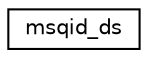 digraph "Graphical Class Hierarchy"
{
  edge [fontname="Helvetica",fontsize="10",labelfontname="Helvetica",labelfontsize="10"];
  node [fontname="Helvetica",fontsize="10",shape=record];
  rankdir="LR";
  Node0 [label="msqid_ds",height=0.2,width=0.4,color="black", fillcolor="white", style="filled",URL="$structmsqid__ds.html"];
}
